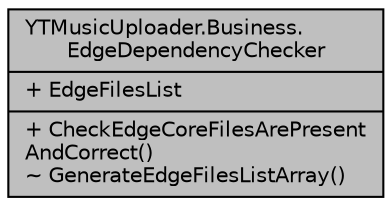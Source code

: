 digraph "YTMusicUploader.Business.EdgeDependencyChecker"
{
 // LATEX_PDF_SIZE
  edge [fontname="Helvetica",fontsize="10",labelfontname="Helvetica",labelfontsize="10"];
  node [fontname="Helvetica",fontsize="10",shape=record];
  Node1 [label="{YTMusicUploader.Business.\lEdgeDependencyChecker\n|+ EdgeFilesList\l|+ CheckEdgeCoreFilesArePresent\lAndCorrect()\l~ GenerateEdgeFilesListArray()\l}",height=0.2,width=0.4,color="black", fillcolor="grey75", style="filled", fontcolor="black",tooltip="Used for checking Edge Core file dependencies"];
}
